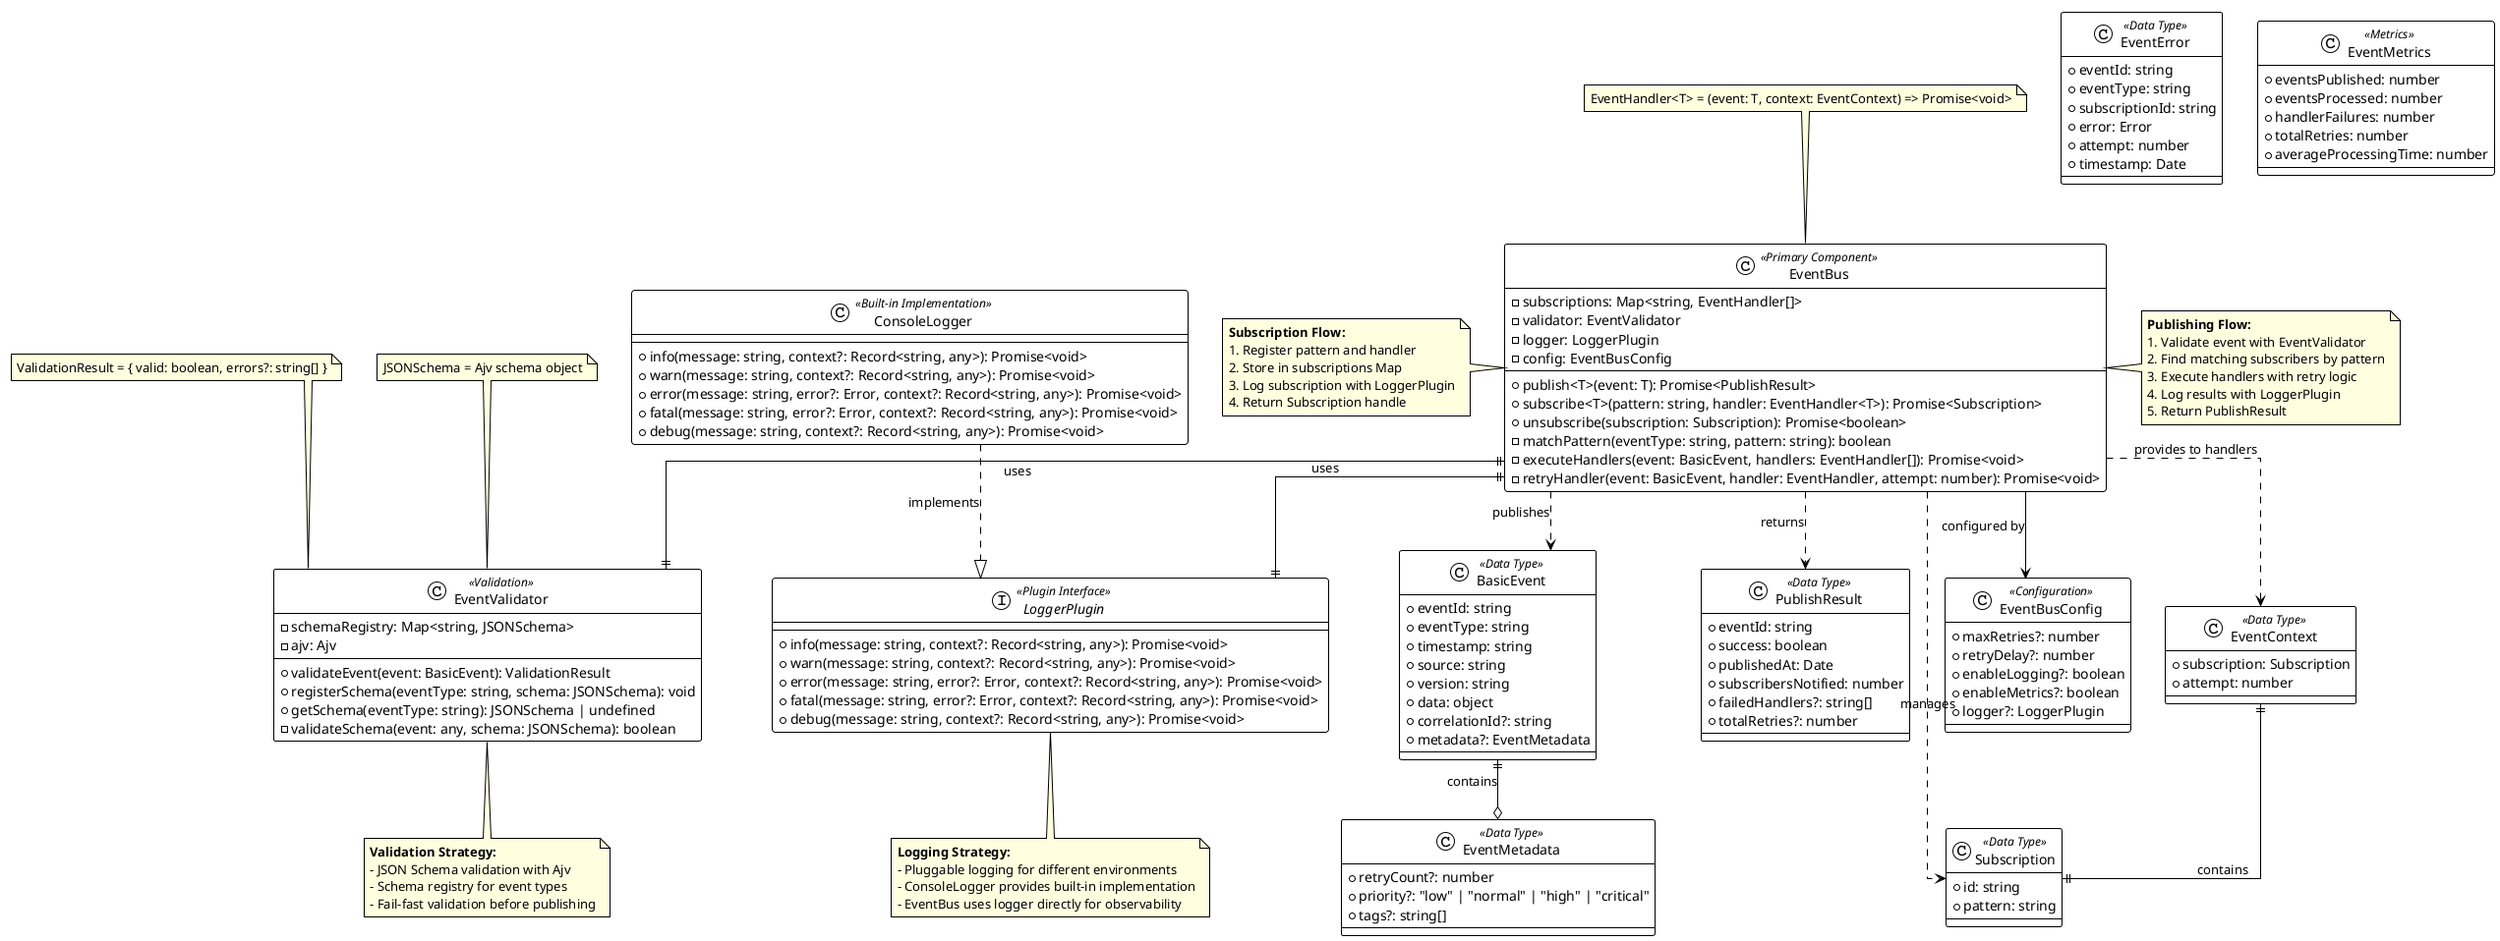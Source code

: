 @startuml event-bus-class-internal

!theme plain
skinparam backgroundColor white
skinparam linetype ortho
skinparam noteBackgroundColor lightyellow

' Event Bus Core Classes
class EventBus <<Primary Component>> {
  - subscriptions: Map<string, EventHandler[]>
  - validator: EventValidator
  - logger: LoggerPlugin
  - config: EventBusConfig
  --
  + publish<T>(event: T): Promise<PublishResult>
  + subscribe<T>(pattern: string, handler: EventHandler<T>): Promise<Subscription>
  + unsubscribe(subscription: Subscription): Promise<boolean>
  - matchPattern(eventType: string, pattern: string): boolean
  - executeHandlers(event: BasicEvent, handlers: EventHandler[]): Promise<void>
  - retryHandler(event: BasicEvent, handler: EventHandler, attempt: number): Promise<void>
}

class EventValidator <<Validation>> {
  - schemaRegistry: Map<string, JSONSchema>
  - ajv: Ajv
  --
  + validateEvent(event: BasicEvent): ValidationResult
  + registerSchema(eventType: string, schema: JSONSchema): void
  + getSchema(eventType: string): JSONSchema | undefined
  - validateSchema(event: any, schema: JSONSchema): boolean
}

' Interfaces and Types
interface LoggerPlugin <<Plugin Interface>> {
  + info(message: string, context?: Record<string, any>): Promise<void>
  + warn(message: string, context?: Record<string, any>): Promise<void>
  + error(message: string, error?: Error, context?: Record<string, any>): Promise<void>
  + fatal(message: string, error?: Error, context?: Record<string, any>): Promise<void>
  + debug(message: string, context?: Record<string, any>): Promise<void>
}

class ConsoleLogger <<Built-in Implementation>> {
  + info(message: string, context?: Record<string, any>): Promise<void>
  + warn(message: string, context?: Record<string, any>): Promise<void>
  + error(message: string, error?: Error, context?: Record<string, any>): Promise<void>
  + fatal(message: string, error?: Error, context?: Record<string, any>): Promise<void>
  + debug(message: string, context?: Record<string, any>): Promise<void>
}

' Data Types and Structures
class BasicEvent <<Data Type>> {
  + eventId: string
  + eventType: string
  + timestamp: string
  + source: string
  + version: string
  + data: object
  + correlationId?: string
  + metadata?: EventMetadata
}

class EventMetadata <<Data Type>> {
  + retryCount?: number
  + priority?: "low" | "normal" | "high" | "critical"
  + tags?: string[]
}

class Subscription <<Data Type>> {
  + id: string
  + pattern: string
}

class PublishResult <<Data Type>> {
  + eventId: string
  + success: boolean
  + publishedAt: Date
  + subscribersNotified: number
  + failedHandlers?: string[]
  + totalRetries?: number
}

class EventContext <<Data Type>> {
  + subscription: Subscription
  + attempt: number
}

class EventError <<Data Type>> {
  + eventId: string
  + eventType: string
  + subscriptionId: string
  + error: Error
  + attempt: number
  + timestamp: Date
}

class EventBusConfig <<Configuration>> {
  + maxRetries?: number
  + retryDelay?: number
  + enableLogging?: boolean
  + enableMetrics?: boolean
  + logger?: LoggerPlugin
}

class EventMetrics <<Metrics>> {
  + eventsPublished: number
  + eventsProcessed: number
  + handlerFailures: number
  + totalRetries: number
  + averageProcessingTime: number
}

' Type Aliases
note top of EventBus : EventHandler<T> = (event: T, context: EventContext) => Promise<void>
note top of EventValidator : ValidationResult = { valid: boolean, errors?: string[] }
note top of EventValidator : JSONSchema = Ajv schema object

' Relationships
EventBus ||--|| EventValidator : uses
EventBus ||--|| LoggerPlugin : uses
EventBus --> EventBusConfig : configured by
EventBus ..> BasicEvent : publishes
EventBus ..> Subscription : manages
EventBus ..> PublishResult : returns
EventBus ..> EventContext : provides to handlers

ConsoleLogger ..|> LoggerPlugin : implements

BasicEvent ||--o EventMetadata : contains

EventContext ||--|| Subscription : contains

' Data Flow Notes
note right of EventBus
  **Publishing Flow:**
  1. Validate event with EventValidator
  2. Find matching subscribers by pattern
  3. Execute handlers with retry logic
  4. Log results with LoggerPlugin
  5. Return PublishResult
end note

note left of EventBus
  **Subscription Flow:**
  1. Register pattern and handler
  2. Store in subscriptions Map
  3. Log subscription with LoggerPlugin
  4. Return Subscription handle
end note

note bottom of EventValidator
  **Validation Strategy:**
  - JSON Schema validation with Ajv
  - Schema registry for event types
  - Fail-fast validation before publishing
end note

note bottom of LoggerPlugin
  **Logging Strategy:**
  - Pluggable logging for different environments
  - ConsoleLogger provides built-in implementation
  - EventBus uses logger directly for observability
end note

@enduml
